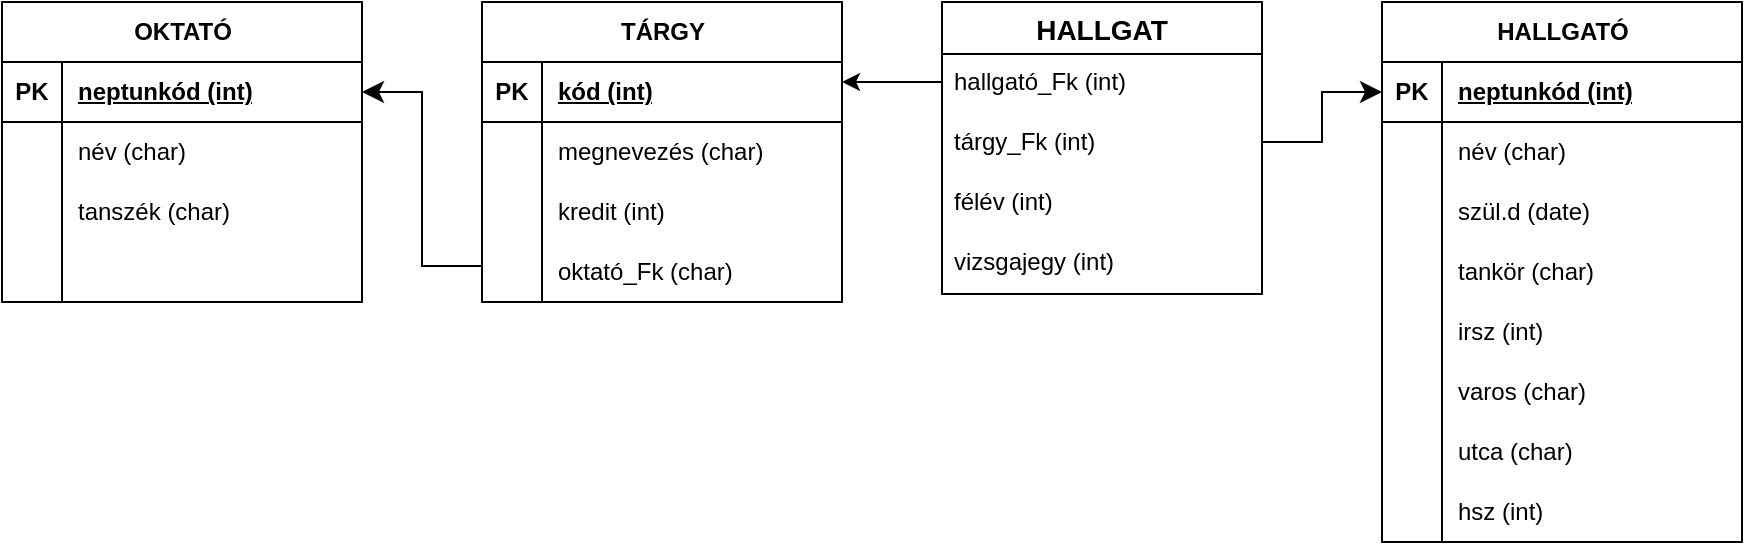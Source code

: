 <mxfile version="26.1.3">
  <diagram name="1 oldal" id="FCQN_Zg1loDGoM_rkM7P">
    <mxGraphModel dx="1861" dy="446" grid="1" gridSize="10" guides="1" tooltips="1" connect="1" arrows="1" fold="1" page="1" pageScale="1" pageWidth="827" pageHeight="1169" math="0" shadow="0">
      <root>
        <mxCell id="0" />
        <mxCell id="1" parent="0" />
        <mxCell id="XrITyITFE3ciog2oA9Yo-1" value="OKTATÓ" style="shape=table;startSize=30;container=1;collapsible=1;childLayout=tableLayout;fixedRows=1;rowLines=0;fontStyle=1;align=center;resizeLast=1;html=1;" parent="1" vertex="1">
          <mxGeometry x="-30" y="10" width="180" height="150" as="geometry" />
        </mxCell>
        <mxCell id="XrITyITFE3ciog2oA9Yo-2" value="" style="shape=tableRow;horizontal=0;startSize=0;swimlaneHead=0;swimlaneBody=0;fillColor=none;collapsible=0;dropTarget=0;points=[[0,0.5],[1,0.5]];portConstraint=eastwest;top=0;left=0;right=0;bottom=1;" parent="XrITyITFE3ciog2oA9Yo-1" vertex="1">
          <mxGeometry y="30" width="180" height="30" as="geometry" />
        </mxCell>
        <mxCell id="XrITyITFE3ciog2oA9Yo-3" value="PK" style="shape=partialRectangle;connectable=0;fillColor=none;top=0;left=0;bottom=0;right=0;fontStyle=1;overflow=hidden;whiteSpace=wrap;html=1;" parent="XrITyITFE3ciog2oA9Yo-2" vertex="1">
          <mxGeometry width="30" height="30" as="geometry">
            <mxRectangle width="30" height="30" as="alternateBounds" />
          </mxGeometry>
        </mxCell>
        <mxCell id="XrITyITFE3ciog2oA9Yo-4" value="neptunkód (int)" style="shape=partialRectangle;connectable=0;fillColor=none;top=0;left=0;bottom=0;right=0;align=left;spacingLeft=6;fontStyle=5;overflow=hidden;whiteSpace=wrap;html=1;" parent="XrITyITFE3ciog2oA9Yo-2" vertex="1">
          <mxGeometry x="30" width="150" height="30" as="geometry">
            <mxRectangle width="150" height="30" as="alternateBounds" />
          </mxGeometry>
        </mxCell>
        <mxCell id="XrITyITFE3ciog2oA9Yo-5" value="" style="shape=tableRow;horizontal=0;startSize=0;swimlaneHead=0;swimlaneBody=0;fillColor=none;collapsible=0;dropTarget=0;points=[[0,0.5],[1,0.5]];portConstraint=eastwest;top=0;left=0;right=0;bottom=0;" parent="XrITyITFE3ciog2oA9Yo-1" vertex="1">
          <mxGeometry y="60" width="180" height="30" as="geometry" />
        </mxCell>
        <mxCell id="XrITyITFE3ciog2oA9Yo-6" value="" style="shape=partialRectangle;connectable=0;fillColor=none;top=0;left=0;bottom=0;right=0;editable=1;overflow=hidden;whiteSpace=wrap;html=1;" parent="XrITyITFE3ciog2oA9Yo-5" vertex="1">
          <mxGeometry width="30" height="30" as="geometry">
            <mxRectangle width="30" height="30" as="alternateBounds" />
          </mxGeometry>
        </mxCell>
        <mxCell id="XrITyITFE3ciog2oA9Yo-7" value="név (char)" style="shape=partialRectangle;connectable=0;fillColor=none;top=0;left=0;bottom=0;right=0;align=left;spacingLeft=6;overflow=hidden;whiteSpace=wrap;html=1;" parent="XrITyITFE3ciog2oA9Yo-5" vertex="1">
          <mxGeometry x="30" width="150" height="30" as="geometry">
            <mxRectangle width="150" height="30" as="alternateBounds" />
          </mxGeometry>
        </mxCell>
        <mxCell id="XrITyITFE3ciog2oA9Yo-8" value="" style="shape=tableRow;horizontal=0;startSize=0;swimlaneHead=0;swimlaneBody=0;fillColor=none;collapsible=0;dropTarget=0;points=[[0,0.5],[1,0.5]];portConstraint=eastwest;top=0;left=0;right=0;bottom=0;" parent="XrITyITFE3ciog2oA9Yo-1" vertex="1">
          <mxGeometry y="90" width="180" height="30" as="geometry" />
        </mxCell>
        <mxCell id="XrITyITFE3ciog2oA9Yo-9" value="" style="shape=partialRectangle;connectable=0;fillColor=none;top=0;left=0;bottom=0;right=0;editable=1;overflow=hidden;whiteSpace=wrap;html=1;" parent="XrITyITFE3ciog2oA9Yo-8" vertex="1">
          <mxGeometry width="30" height="30" as="geometry">
            <mxRectangle width="30" height="30" as="alternateBounds" />
          </mxGeometry>
        </mxCell>
        <mxCell id="XrITyITFE3ciog2oA9Yo-10" value="tanszék (char)" style="shape=partialRectangle;connectable=0;fillColor=none;top=0;left=0;bottom=0;right=0;align=left;spacingLeft=6;overflow=hidden;whiteSpace=wrap;html=1;" parent="XrITyITFE3ciog2oA9Yo-8" vertex="1">
          <mxGeometry x="30" width="150" height="30" as="geometry">
            <mxRectangle width="150" height="30" as="alternateBounds" />
          </mxGeometry>
        </mxCell>
        <mxCell id="XrITyITFE3ciog2oA9Yo-11" value="" style="shape=tableRow;horizontal=0;startSize=0;swimlaneHead=0;swimlaneBody=0;fillColor=none;collapsible=0;dropTarget=0;points=[[0,0.5],[1,0.5]];portConstraint=eastwest;top=0;left=0;right=0;bottom=0;" parent="XrITyITFE3ciog2oA9Yo-1" vertex="1">
          <mxGeometry y="120" width="180" height="30" as="geometry" />
        </mxCell>
        <mxCell id="XrITyITFE3ciog2oA9Yo-12" value="" style="shape=partialRectangle;connectable=0;fillColor=none;top=0;left=0;bottom=0;right=0;editable=1;overflow=hidden;whiteSpace=wrap;html=1;" parent="XrITyITFE3ciog2oA9Yo-11" vertex="1">
          <mxGeometry width="30" height="30" as="geometry">
            <mxRectangle width="30" height="30" as="alternateBounds" />
          </mxGeometry>
        </mxCell>
        <mxCell id="XrITyITFE3ciog2oA9Yo-13" value="" style="shape=partialRectangle;connectable=0;fillColor=none;top=0;left=0;bottom=0;right=0;align=left;spacingLeft=6;overflow=hidden;whiteSpace=wrap;html=1;" parent="XrITyITFE3ciog2oA9Yo-11" vertex="1">
          <mxGeometry x="30" width="150" height="30" as="geometry">
            <mxRectangle width="150" height="30" as="alternateBounds" />
          </mxGeometry>
        </mxCell>
        <mxCell id="XrITyITFE3ciog2oA9Yo-14" value="TÁRGY" style="shape=table;startSize=30;container=1;collapsible=1;childLayout=tableLayout;fixedRows=1;rowLines=0;fontStyle=1;align=center;resizeLast=1;html=1;" parent="1" vertex="1">
          <mxGeometry x="210" y="10" width="180" height="150" as="geometry" />
        </mxCell>
        <mxCell id="XrITyITFE3ciog2oA9Yo-15" value="" style="shape=tableRow;horizontal=0;startSize=0;swimlaneHead=0;swimlaneBody=0;fillColor=none;collapsible=0;dropTarget=0;points=[[0,0.5],[1,0.5]];portConstraint=eastwest;top=0;left=0;right=0;bottom=1;" parent="XrITyITFE3ciog2oA9Yo-14" vertex="1">
          <mxGeometry y="30" width="180" height="30" as="geometry" />
        </mxCell>
        <mxCell id="XrITyITFE3ciog2oA9Yo-16" value="PK" style="shape=partialRectangle;connectable=0;fillColor=none;top=0;left=0;bottom=0;right=0;fontStyle=1;overflow=hidden;whiteSpace=wrap;html=1;" parent="XrITyITFE3ciog2oA9Yo-15" vertex="1">
          <mxGeometry width="30" height="30" as="geometry">
            <mxRectangle width="30" height="30" as="alternateBounds" />
          </mxGeometry>
        </mxCell>
        <mxCell id="XrITyITFE3ciog2oA9Yo-17" value="kód (int)" style="shape=partialRectangle;connectable=0;fillColor=none;top=0;left=0;bottom=0;right=0;align=left;spacingLeft=6;fontStyle=5;overflow=hidden;whiteSpace=wrap;html=1;" parent="XrITyITFE3ciog2oA9Yo-15" vertex="1">
          <mxGeometry x="30" width="150" height="30" as="geometry">
            <mxRectangle width="150" height="30" as="alternateBounds" />
          </mxGeometry>
        </mxCell>
        <mxCell id="XrITyITFE3ciog2oA9Yo-18" value="" style="shape=tableRow;horizontal=0;startSize=0;swimlaneHead=0;swimlaneBody=0;fillColor=none;collapsible=0;dropTarget=0;points=[[0,0.5],[1,0.5]];portConstraint=eastwest;top=0;left=0;right=0;bottom=0;" parent="XrITyITFE3ciog2oA9Yo-14" vertex="1">
          <mxGeometry y="60" width="180" height="30" as="geometry" />
        </mxCell>
        <mxCell id="XrITyITFE3ciog2oA9Yo-19" value="" style="shape=partialRectangle;connectable=0;fillColor=none;top=0;left=0;bottom=0;right=0;editable=1;overflow=hidden;whiteSpace=wrap;html=1;" parent="XrITyITFE3ciog2oA9Yo-18" vertex="1">
          <mxGeometry width="30" height="30" as="geometry">
            <mxRectangle width="30" height="30" as="alternateBounds" />
          </mxGeometry>
        </mxCell>
        <mxCell id="XrITyITFE3ciog2oA9Yo-20" value="megnevezés (char)" style="shape=partialRectangle;connectable=0;fillColor=none;top=0;left=0;bottom=0;right=0;align=left;spacingLeft=6;overflow=hidden;whiteSpace=wrap;html=1;" parent="XrITyITFE3ciog2oA9Yo-18" vertex="1">
          <mxGeometry x="30" width="150" height="30" as="geometry">
            <mxRectangle width="150" height="30" as="alternateBounds" />
          </mxGeometry>
        </mxCell>
        <mxCell id="XrITyITFE3ciog2oA9Yo-21" value="" style="shape=tableRow;horizontal=0;startSize=0;swimlaneHead=0;swimlaneBody=0;fillColor=none;collapsible=0;dropTarget=0;points=[[0,0.5],[1,0.5]];portConstraint=eastwest;top=0;left=0;right=0;bottom=0;" parent="XrITyITFE3ciog2oA9Yo-14" vertex="1">
          <mxGeometry y="90" width="180" height="30" as="geometry" />
        </mxCell>
        <mxCell id="XrITyITFE3ciog2oA9Yo-22" value="" style="shape=partialRectangle;connectable=0;fillColor=none;top=0;left=0;bottom=0;right=0;editable=1;overflow=hidden;whiteSpace=wrap;html=1;" parent="XrITyITFE3ciog2oA9Yo-21" vertex="1">
          <mxGeometry width="30" height="30" as="geometry">
            <mxRectangle width="30" height="30" as="alternateBounds" />
          </mxGeometry>
        </mxCell>
        <mxCell id="XrITyITFE3ciog2oA9Yo-23" value="kredit (int)" style="shape=partialRectangle;connectable=0;fillColor=none;top=0;left=0;bottom=0;right=0;align=left;spacingLeft=6;overflow=hidden;whiteSpace=wrap;html=1;" parent="XrITyITFE3ciog2oA9Yo-21" vertex="1">
          <mxGeometry x="30" width="150" height="30" as="geometry">
            <mxRectangle width="150" height="30" as="alternateBounds" />
          </mxGeometry>
        </mxCell>
        <mxCell id="XrITyITFE3ciog2oA9Yo-24" value="" style="shape=tableRow;horizontal=0;startSize=0;swimlaneHead=0;swimlaneBody=0;fillColor=none;collapsible=0;dropTarget=0;points=[[0,0.5],[1,0.5]];portConstraint=eastwest;top=0;left=0;right=0;bottom=0;" parent="XrITyITFE3ciog2oA9Yo-14" vertex="1">
          <mxGeometry y="120" width="180" height="30" as="geometry" />
        </mxCell>
        <mxCell id="XrITyITFE3ciog2oA9Yo-25" value="" style="shape=partialRectangle;connectable=0;fillColor=none;top=0;left=0;bottom=0;right=0;editable=1;overflow=hidden;whiteSpace=wrap;html=1;" parent="XrITyITFE3ciog2oA9Yo-24" vertex="1">
          <mxGeometry width="30" height="30" as="geometry">
            <mxRectangle width="30" height="30" as="alternateBounds" />
          </mxGeometry>
        </mxCell>
        <mxCell id="XrITyITFE3ciog2oA9Yo-26" value="oktató_Fk (char)" style="shape=partialRectangle;connectable=0;fillColor=none;top=0;left=0;bottom=0;right=0;align=left;spacingLeft=6;overflow=hidden;whiteSpace=wrap;html=1;" parent="XrITyITFE3ciog2oA9Yo-24" vertex="1">
          <mxGeometry x="30" width="150" height="30" as="geometry">
            <mxRectangle width="150" height="30" as="alternateBounds" />
          </mxGeometry>
        </mxCell>
        <mxCell id="XrITyITFE3ciog2oA9Yo-40" value="HALLGATÓ" style="shape=table;startSize=30;container=1;collapsible=1;childLayout=tableLayout;fixedRows=1;rowLines=0;fontStyle=1;align=center;resizeLast=1;html=1;" parent="1" vertex="1">
          <mxGeometry x="660" y="10" width="180" height="270" as="geometry" />
        </mxCell>
        <mxCell id="XrITyITFE3ciog2oA9Yo-41" value="" style="shape=tableRow;horizontal=0;startSize=0;swimlaneHead=0;swimlaneBody=0;fillColor=none;collapsible=0;dropTarget=0;points=[[0,0.5],[1,0.5]];portConstraint=eastwest;top=0;left=0;right=0;bottom=1;" parent="XrITyITFE3ciog2oA9Yo-40" vertex="1">
          <mxGeometry y="30" width="180" height="30" as="geometry" />
        </mxCell>
        <mxCell id="XrITyITFE3ciog2oA9Yo-42" value="PK" style="shape=partialRectangle;connectable=0;fillColor=none;top=0;left=0;bottom=0;right=0;fontStyle=1;overflow=hidden;whiteSpace=wrap;html=1;" parent="XrITyITFE3ciog2oA9Yo-41" vertex="1">
          <mxGeometry width="30" height="30" as="geometry">
            <mxRectangle width="30" height="30" as="alternateBounds" />
          </mxGeometry>
        </mxCell>
        <mxCell id="XrITyITFE3ciog2oA9Yo-43" value="neptunkód (int)" style="shape=partialRectangle;connectable=0;fillColor=none;top=0;left=0;bottom=0;right=0;align=left;spacingLeft=6;fontStyle=5;overflow=hidden;whiteSpace=wrap;html=1;" parent="XrITyITFE3ciog2oA9Yo-41" vertex="1">
          <mxGeometry x="30" width="150" height="30" as="geometry">
            <mxRectangle width="150" height="30" as="alternateBounds" />
          </mxGeometry>
        </mxCell>
        <mxCell id="XrITyITFE3ciog2oA9Yo-44" value="" style="shape=tableRow;horizontal=0;startSize=0;swimlaneHead=0;swimlaneBody=0;fillColor=none;collapsible=0;dropTarget=0;points=[[0,0.5],[1,0.5]];portConstraint=eastwest;top=0;left=0;right=0;bottom=0;" parent="XrITyITFE3ciog2oA9Yo-40" vertex="1">
          <mxGeometry y="60" width="180" height="30" as="geometry" />
        </mxCell>
        <mxCell id="XrITyITFE3ciog2oA9Yo-45" value="" style="shape=partialRectangle;connectable=0;fillColor=none;top=0;left=0;bottom=0;right=0;editable=1;overflow=hidden;whiteSpace=wrap;html=1;" parent="XrITyITFE3ciog2oA9Yo-44" vertex="1">
          <mxGeometry width="30" height="30" as="geometry">
            <mxRectangle width="30" height="30" as="alternateBounds" />
          </mxGeometry>
        </mxCell>
        <mxCell id="XrITyITFE3ciog2oA9Yo-46" value="név (char)" style="shape=partialRectangle;connectable=0;fillColor=none;top=0;left=0;bottom=0;right=0;align=left;spacingLeft=6;overflow=hidden;whiteSpace=wrap;html=1;" parent="XrITyITFE3ciog2oA9Yo-44" vertex="1">
          <mxGeometry x="30" width="150" height="30" as="geometry">
            <mxRectangle width="150" height="30" as="alternateBounds" />
          </mxGeometry>
        </mxCell>
        <mxCell id="XrITyITFE3ciog2oA9Yo-47" value="" style="shape=tableRow;horizontal=0;startSize=0;swimlaneHead=0;swimlaneBody=0;fillColor=none;collapsible=0;dropTarget=0;points=[[0,0.5],[1,0.5]];portConstraint=eastwest;top=0;left=0;right=0;bottom=0;" parent="XrITyITFE3ciog2oA9Yo-40" vertex="1">
          <mxGeometry y="90" width="180" height="30" as="geometry" />
        </mxCell>
        <mxCell id="XrITyITFE3ciog2oA9Yo-48" value="" style="shape=partialRectangle;connectable=0;fillColor=none;top=0;left=0;bottom=0;right=0;editable=1;overflow=hidden;whiteSpace=wrap;html=1;" parent="XrITyITFE3ciog2oA9Yo-47" vertex="1">
          <mxGeometry width="30" height="30" as="geometry">
            <mxRectangle width="30" height="30" as="alternateBounds" />
          </mxGeometry>
        </mxCell>
        <mxCell id="XrITyITFE3ciog2oA9Yo-49" value="szül.d (date)" style="shape=partialRectangle;connectable=0;fillColor=none;top=0;left=0;bottom=0;right=0;align=left;spacingLeft=6;overflow=hidden;whiteSpace=wrap;html=1;" parent="XrITyITFE3ciog2oA9Yo-47" vertex="1">
          <mxGeometry x="30" width="150" height="30" as="geometry">
            <mxRectangle width="150" height="30" as="alternateBounds" />
          </mxGeometry>
        </mxCell>
        <mxCell id="XrITyITFE3ciog2oA9Yo-53" style="shape=tableRow;horizontal=0;startSize=0;swimlaneHead=0;swimlaneBody=0;fillColor=none;collapsible=0;dropTarget=0;points=[[0,0.5],[1,0.5]];portConstraint=eastwest;top=0;left=0;right=0;bottom=0;" parent="XrITyITFE3ciog2oA9Yo-40" vertex="1">
          <mxGeometry y="120" width="180" height="30" as="geometry" />
        </mxCell>
        <mxCell id="XrITyITFE3ciog2oA9Yo-54" style="shape=partialRectangle;connectable=0;fillColor=none;top=0;left=0;bottom=0;right=0;editable=1;overflow=hidden;whiteSpace=wrap;html=1;" parent="XrITyITFE3ciog2oA9Yo-53" vertex="1">
          <mxGeometry width="30" height="30" as="geometry">
            <mxRectangle width="30" height="30" as="alternateBounds" />
          </mxGeometry>
        </mxCell>
        <mxCell id="XrITyITFE3ciog2oA9Yo-55" value="tankör (char)" style="shape=partialRectangle;connectable=0;fillColor=none;top=0;left=0;bottom=0;right=0;align=left;spacingLeft=6;overflow=hidden;whiteSpace=wrap;html=1;" parent="XrITyITFE3ciog2oA9Yo-53" vertex="1">
          <mxGeometry x="30" width="150" height="30" as="geometry">
            <mxRectangle width="150" height="30" as="alternateBounds" />
          </mxGeometry>
        </mxCell>
        <mxCell id="XrITyITFE3ciog2oA9Yo-50" value="" style="shape=tableRow;horizontal=0;startSize=0;swimlaneHead=0;swimlaneBody=0;fillColor=none;collapsible=0;dropTarget=0;points=[[0,0.5],[1,0.5]];portConstraint=eastwest;top=0;left=0;right=0;bottom=0;" parent="XrITyITFE3ciog2oA9Yo-40" vertex="1">
          <mxGeometry y="150" width="180" height="30" as="geometry" />
        </mxCell>
        <mxCell id="XrITyITFE3ciog2oA9Yo-51" value="" style="shape=partialRectangle;connectable=0;fillColor=none;top=0;left=0;bottom=0;right=0;editable=1;overflow=hidden;whiteSpace=wrap;html=1;" parent="XrITyITFE3ciog2oA9Yo-50" vertex="1">
          <mxGeometry width="30" height="30" as="geometry">
            <mxRectangle width="30" height="30" as="alternateBounds" />
          </mxGeometry>
        </mxCell>
        <mxCell id="XrITyITFE3ciog2oA9Yo-52" value="irsz (int)" style="shape=partialRectangle;connectable=0;fillColor=none;top=0;left=0;bottom=0;right=0;align=left;spacingLeft=6;overflow=hidden;whiteSpace=wrap;html=1;" parent="XrITyITFE3ciog2oA9Yo-50" vertex="1">
          <mxGeometry x="30" width="150" height="30" as="geometry">
            <mxRectangle width="150" height="30" as="alternateBounds" />
          </mxGeometry>
        </mxCell>
        <mxCell id="XrITyITFE3ciog2oA9Yo-56" style="shape=tableRow;horizontal=0;startSize=0;swimlaneHead=0;swimlaneBody=0;fillColor=none;collapsible=0;dropTarget=0;points=[[0,0.5],[1,0.5]];portConstraint=eastwest;top=0;left=0;right=0;bottom=0;" parent="XrITyITFE3ciog2oA9Yo-40" vertex="1">
          <mxGeometry y="180" width="180" height="30" as="geometry" />
        </mxCell>
        <mxCell id="XrITyITFE3ciog2oA9Yo-57" style="shape=partialRectangle;connectable=0;fillColor=none;top=0;left=0;bottom=0;right=0;editable=1;overflow=hidden;whiteSpace=wrap;html=1;" parent="XrITyITFE3ciog2oA9Yo-56" vertex="1">
          <mxGeometry width="30" height="30" as="geometry">
            <mxRectangle width="30" height="30" as="alternateBounds" />
          </mxGeometry>
        </mxCell>
        <mxCell id="XrITyITFE3ciog2oA9Yo-58" value="varos (char)" style="shape=partialRectangle;connectable=0;fillColor=none;top=0;left=0;bottom=0;right=0;align=left;spacingLeft=6;overflow=hidden;whiteSpace=wrap;html=1;" parent="XrITyITFE3ciog2oA9Yo-56" vertex="1">
          <mxGeometry x="30" width="150" height="30" as="geometry">
            <mxRectangle width="150" height="30" as="alternateBounds" />
          </mxGeometry>
        </mxCell>
        <mxCell id="XrITyITFE3ciog2oA9Yo-59" style="shape=tableRow;horizontal=0;startSize=0;swimlaneHead=0;swimlaneBody=0;fillColor=none;collapsible=0;dropTarget=0;points=[[0,0.5],[1,0.5]];portConstraint=eastwest;top=0;left=0;right=0;bottom=0;" parent="XrITyITFE3ciog2oA9Yo-40" vertex="1">
          <mxGeometry y="210" width="180" height="30" as="geometry" />
        </mxCell>
        <mxCell id="XrITyITFE3ciog2oA9Yo-60" style="shape=partialRectangle;connectable=0;fillColor=none;top=0;left=0;bottom=0;right=0;editable=1;overflow=hidden;whiteSpace=wrap;html=1;" parent="XrITyITFE3ciog2oA9Yo-59" vertex="1">
          <mxGeometry width="30" height="30" as="geometry">
            <mxRectangle width="30" height="30" as="alternateBounds" />
          </mxGeometry>
        </mxCell>
        <mxCell id="XrITyITFE3ciog2oA9Yo-61" value="utca (char)" style="shape=partialRectangle;connectable=0;fillColor=none;top=0;left=0;bottom=0;right=0;align=left;spacingLeft=6;overflow=hidden;whiteSpace=wrap;html=1;" parent="XrITyITFE3ciog2oA9Yo-59" vertex="1">
          <mxGeometry x="30" width="150" height="30" as="geometry">
            <mxRectangle width="150" height="30" as="alternateBounds" />
          </mxGeometry>
        </mxCell>
        <mxCell id="XrITyITFE3ciog2oA9Yo-62" style="shape=tableRow;horizontal=0;startSize=0;swimlaneHead=0;swimlaneBody=0;fillColor=none;collapsible=0;dropTarget=0;points=[[0,0.5],[1,0.5]];portConstraint=eastwest;top=0;left=0;right=0;bottom=0;" parent="XrITyITFE3ciog2oA9Yo-40" vertex="1">
          <mxGeometry y="240" width="180" height="30" as="geometry" />
        </mxCell>
        <mxCell id="XrITyITFE3ciog2oA9Yo-63" style="shape=partialRectangle;connectable=0;fillColor=none;top=0;left=0;bottom=0;right=0;editable=1;overflow=hidden;whiteSpace=wrap;html=1;" parent="XrITyITFE3ciog2oA9Yo-62" vertex="1">
          <mxGeometry width="30" height="30" as="geometry">
            <mxRectangle width="30" height="30" as="alternateBounds" />
          </mxGeometry>
        </mxCell>
        <mxCell id="XrITyITFE3ciog2oA9Yo-64" value="hsz (int)" style="shape=partialRectangle;connectable=0;fillColor=none;top=0;left=0;bottom=0;right=0;align=left;spacingLeft=6;overflow=hidden;whiteSpace=wrap;html=1;" parent="XrITyITFE3ciog2oA9Yo-62" vertex="1">
          <mxGeometry x="30" width="150" height="30" as="geometry">
            <mxRectangle width="150" height="30" as="alternateBounds" />
          </mxGeometry>
        </mxCell>
        <mxCell id="XrITyITFE3ciog2oA9Yo-91" value="HALLGAT" style="swimlane;fontStyle=1;childLayout=stackLayout;horizontal=1;startSize=26;horizontalStack=0;resizeParent=1;resizeParentMax=0;resizeLast=0;collapsible=1;marginBottom=0;align=center;fontSize=14;" parent="1" vertex="1">
          <mxGeometry x="440" y="10" width="160" height="146" as="geometry" />
        </mxCell>
        <mxCell id="XrITyITFE3ciog2oA9Yo-99" value="" style="endArrow=classic;html=1;rounded=0;" parent="XrITyITFE3ciog2oA9Yo-91" edge="1">
          <mxGeometry width="50" height="50" relative="1" as="geometry">
            <mxPoint y="40" as="sourcePoint" />
            <mxPoint x="-50" y="40" as="targetPoint" />
          </mxGeometry>
        </mxCell>
        <mxCell id="XrITyITFE3ciog2oA9Yo-92" value="hallgató_Fk (int)" style="text;strokeColor=none;fillColor=none;spacingLeft=4;spacingRight=4;overflow=hidden;rotatable=0;points=[[0,0.5],[1,0.5]];portConstraint=eastwest;fontSize=12;whiteSpace=wrap;html=1;" parent="XrITyITFE3ciog2oA9Yo-91" vertex="1">
          <mxGeometry y="26" width="160" height="30" as="geometry" />
        </mxCell>
        <mxCell id="XrITyITFE3ciog2oA9Yo-93" value="tárgy_Fk (int)" style="text;strokeColor=none;fillColor=none;spacingLeft=4;spacingRight=4;overflow=hidden;rotatable=0;points=[[0,0.5],[1,0.5]];portConstraint=eastwest;fontSize=12;whiteSpace=wrap;html=1;" parent="XrITyITFE3ciog2oA9Yo-91" vertex="1">
          <mxGeometry y="56" width="160" height="30" as="geometry" />
        </mxCell>
        <mxCell id="XrITyITFE3ciog2oA9Yo-94" value="félév (int)" style="text;strokeColor=none;fillColor=none;spacingLeft=4;spacingRight=4;overflow=hidden;rotatable=0;points=[[0,0.5],[1,0.5]];portConstraint=eastwest;fontSize=12;whiteSpace=wrap;html=1;" parent="XrITyITFE3ciog2oA9Yo-91" vertex="1">
          <mxGeometry y="86" width="160" height="30" as="geometry" />
        </mxCell>
        <mxCell id="XrITyITFE3ciog2oA9Yo-95" value="vizsgajegy (int)" style="text;strokeColor=none;fillColor=none;spacingLeft=4;spacingRight=4;overflow=hidden;rotatable=0;points=[[0,0.5],[1,0.5]];portConstraint=eastwest;fontSize=12;whiteSpace=wrap;html=1;" parent="XrITyITFE3ciog2oA9Yo-91" vertex="1">
          <mxGeometry y="116" width="160" height="30" as="geometry" />
        </mxCell>
        <mxCell id="XrITyITFE3ciog2oA9Yo-98" value="" style="edgeStyle=elbowEdgeStyle;elbow=horizontal;endArrow=classic;html=1;curved=0;rounded=0;endSize=8;startSize=8;entryX=1;entryY=0.5;entryDx=0;entryDy=0;" parent="1" target="XrITyITFE3ciog2oA9Yo-2" edge="1">
          <mxGeometry width="50" height="50" relative="1" as="geometry">
            <mxPoint x="210" y="142.01" as="sourcePoint" />
            <mxPoint x="159" y="100" as="targetPoint" />
          </mxGeometry>
        </mxCell>
        <mxCell id="XrITyITFE3ciog2oA9Yo-101" value="" style="edgeStyle=elbowEdgeStyle;elbow=horizontal;endArrow=classic;html=1;curved=0;rounded=0;endSize=8;startSize=8;entryX=0;entryY=0.5;entryDx=0;entryDy=0;" parent="1" target="XrITyITFE3ciog2oA9Yo-41" edge="1">
          <mxGeometry width="50" height="50" relative="1" as="geometry">
            <mxPoint x="600" y="80" as="sourcePoint" />
            <mxPoint x="650" y="30" as="targetPoint" />
          </mxGeometry>
        </mxCell>
      </root>
    </mxGraphModel>
  </diagram>
</mxfile>
